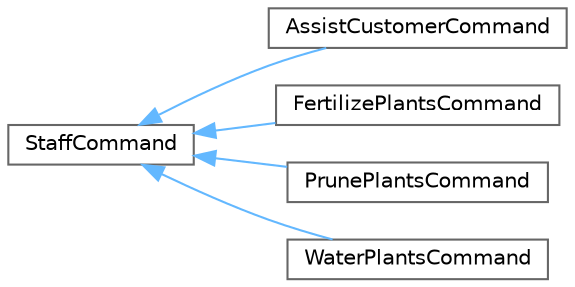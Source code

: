 digraph "Graphical Class Hierarchy"
{
 // INTERACTIVE_SVG=YES
 // LATEX_PDF_SIZE
  bgcolor="transparent";
  edge [fontname=Helvetica,fontsize=10,labelfontname=Helvetica,labelfontsize=10];
  node [fontname=Helvetica,fontsize=10,shape=box,height=0.2,width=0.4];
  rankdir="LR";
  Node0 [id="Node000000",label="StaffCommand",height=0.2,width=0.4,color="grey40", fillcolor="white", style="filled",URL="$class_staff_command.html",tooltip="Abstract Command interface in the Command design pattern."];
  Node0 -> Node1 [id="edge38_Node000000_Node000001",dir="back",color="steelblue1",style="solid",tooltip=" "];
  Node1 [id="Node000001",label="AssistCustomerCommand",height=0.2,width=0.4,color="grey40", fillcolor="white", style="filled",URL="$class_assist_customer_command.html",tooltip="Concrete Command that encapsulates customer assistance requests."];
  Node0 -> Node2 [id="edge39_Node000000_Node000002",dir="back",color="steelblue1",style="solid",tooltip=" "];
  Node2 [id="Node000002",label="FertilizePlantsCommand",height=0.2,width=0.4,color="grey40", fillcolor="white", style="filled",URL="$class_fertilize_plants_command.html",tooltip="Concrete Command that encapsulates plant fertilization requests."];
  Node0 -> Node3 [id="edge40_Node000000_Node000003",dir="back",color="steelblue1",style="solid",tooltip=" "];
  Node3 [id="Node000003",label="PrunePlantsCommand",height=0.2,width=0.4,color="grey40", fillcolor="white", style="filled",URL="$class_prune_plants_command.html",tooltip="Concrete Command that encapsulates plant pruning requests."];
  Node0 -> Node4 [id="edge41_Node000000_Node000004",dir="back",color="steelblue1",style="solid",tooltip=" "];
  Node4 [id="Node000004",label="WaterPlantsCommand",height=0.2,width=0.4,color="grey40", fillcolor="white", style="filled",URL="$class_water_plants_command.html",tooltip="Concrete Command that encapsulates plant watering requests."];
}
